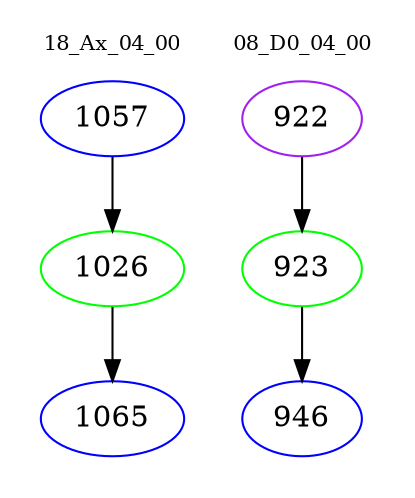 digraph{
subgraph cluster_0 {
color = white
label = "18_Ax_04_00";
fontsize=10;
T0_1057 [label="1057", color="blue"]
T0_1057 -> T0_1026 [color="black"]
T0_1026 [label="1026", color="green"]
T0_1026 -> T0_1065 [color="black"]
T0_1065 [label="1065", color="blue"]
}
subgraph cluster_1 {
color = white
label = "08_D0_04_00";
fontsize=10;
T1_922 [label="922", color="purple"]
T1_922 -> T1_923 [color="black"]
T1_923 [label="923", color="green"]
T1_923 -> T1_946 [color="black"]
T1_946 [label="946", color="blue"]
}
}
